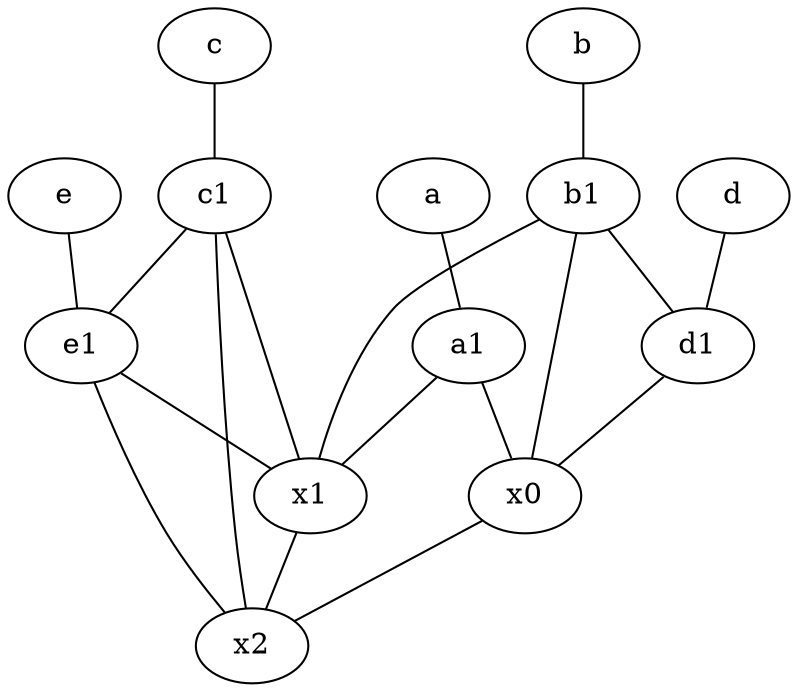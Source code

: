 graph {
	node [labelfontsize=50]
	a1 [labelfontsize=50 pos="8,3!"]
	e1 [labelfontsize=50 pos="7,7!"]
	b1 [labelfontsize=50 pos="9,4!"]
	x1 [labelfontsize=50]
	d [labelfontsize=50 pos="2,5!"]
	c1 [labelfontsize=50 pos="4.5,3!"]
	e [labelfontsize=50 pos="7,9!"]
	d1 [labelfontsize=50 pos="3,5!"]
	b [labelfontsize=50 pos="10,4!"]
	x0 [labelfontsize=50]
	x2 [labelfontsize=50]
	a [labelfontsize=50 pos="8,2!"]
	c [labelfontsize=50 pos="4.5,2!"]
	d1 -- x0
	b1 -- x0
	e1 -- x2
	b1 -- d1
	a1 -- x0
	e1 -- x1
	c1 -- e1
	a -- a1
	c -- c1
	e -- e1
	x1 -- x2
	b -- b1
	x0 -- x2
	d -- d1
	a1 -- x1
	c1 -- x2
	b1 -- x1
	c1 -- x1
}
